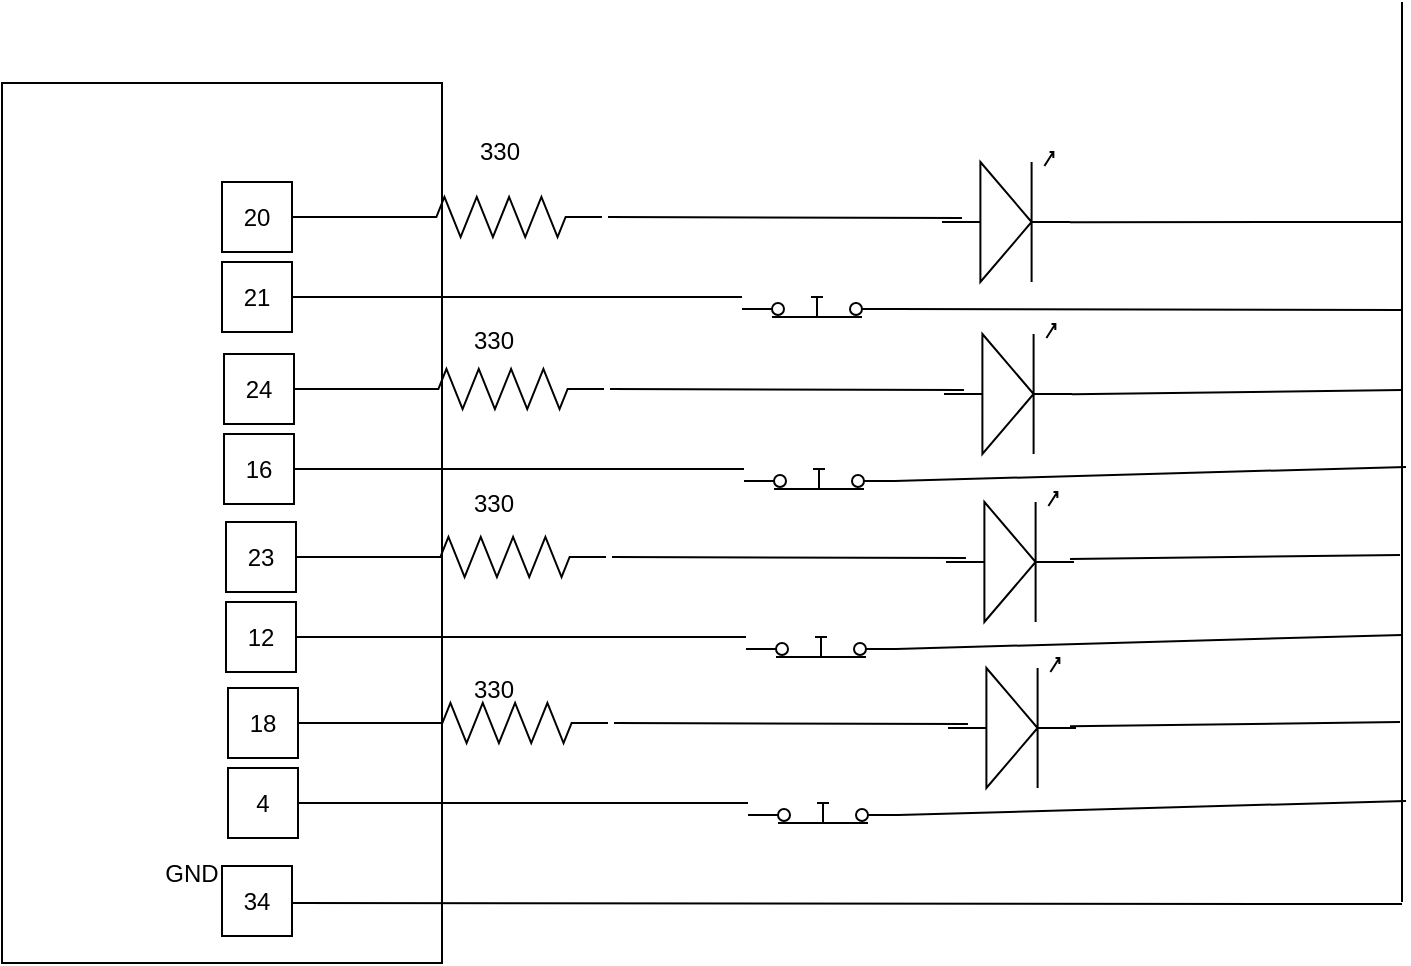 <mxfile version="20.2.8" type="github">
  <diagram id="Hdkkt40SQLAFZkWEFDYT" name="Page-1">
    <mxGraphModel dx="1422" dy="758" grid="1" gridSize="10" guides="1" tooltips="1" connect="1" arrows="1" fold="1" page="1" pageScale="1" pageWidth="850" pageHeight="1100" math="0" shadow="0">
      <root>
        <mxCell id="0" />
        <mxCell id="1" parent="0" />
        <mxCell id="4rD1JVjtBZZappZMRNDW-2" value="" style="rounded=0;whiteSpace=wrap;html=1;rotation=-90;" vertex="1" parent="1">
          <mxGeometry x="-30" y="170.5" width="440" height="220" as="geometry" />
        </mxCell>
        <mxCell id="4rD1JVjtBZZappZMRNDW-1" value="" style="shape=image;html=1;verticalAlign=top;verticalLabelPosition=bottom;labelBackgroundColor=#ffffff;imageAspect=0;aspect=fixed;image=https://cdn1.iconfinder.com/data/icons/fruit-136/64/Fruit_iconfree_Filled_Outline_raspberry-healthy-organic-food-fruit_icon-128.png" vertex="1" parent="1">
          <mxGeometry x="125" y="60" width="50" height="50" as="geometry" />
        </mxCell>
        <mxCell id="4rD1JVjtBZZappZMRNDW-12" value="34" style="whiteSpace=wrap;html=1;aspect=fixed;" vertex="1" parent="1">
          <mxGeometry x="190" y="452" width="35" height="35" as="geometry" />
        </mxCell>
        <mxCell id="4rD1JVjtBZZappZMRNDW-13" value="" style="endArrow=none;html=1;rounded=0;exitX=1;exitY=0.5;exitDx=0;exitDy=0;" edge="1" parent="1">
          <mxGeometry width="50" height="50" relative="1" as="geometry">
            <mxPoint x="225" y="470.5" as="sourcePoint" />
            <mxPoint x="780" y="471" as="targetPoint" />
          </mxGeometry>
        </mxCell>
        <mxCell id="4rD1JVjtBZZappZMRNDW-14" value="GND" style="text;html=1;strokeColor=none;fillColor=none;align=center;verticalAlign=middle;whiteSpace=wrap;rounded=0;" vertex="1" parent="1">
          <mxGeometry x="160" y="446" width="30" height="20" as="geometry" />
        </mxCell>
        <mxCell id="4rD1JVjtBZZappZMRNDW-23" value="" style="endArrow=none;html=1;rounded=0;" edge="1" parent="1">
          <mxGeometry width="50" height="50" relative="1" as="geometry">
            <mxPoint x="780" y="470" as="sourcePoint" />
            <mxPoint x="780" y="20" as="targetPoint" />
          </mxGeometry>
        </mxCell>
        <mxCell id="4rD1JVjtBZZappZMRNDW-24" value="" style="endArrow=none;html=1;rounded=0;exitX=1;exitY=0.54;exitDx=0;exitDy=0;exitPerimeter=0;" edge="1" parent="1" source="4rD1JVjtBZZappZMRNDW-21">
          <mxGeometry width="50" height="50" relative="1" as="geometry">
            <mxPoint x="630" y="152.5" as="sourcePoint" />
            <mxPoint x="780" y="130" as="targetPoint" />
          </mxGeometry>
        </mxCell>
        <mxCell id="4rD1JVjtBZZappZMRNDW-28" value="" style="endArrow=none;html=1;rounded=0;exitX=1;exitY=0.8;exitDx=0;exitDy=0;" edge="1" parent="1" source="4rD1JVjtBZZappZMRNDW-27">
          <mxGeometry width="50" height="50" relative="1" as="geometry">
            <mxPoint x="580" y="210" as="sourcePoint" />
            <mxPoint x="780" y="174" as="targetPoint" />
          </mxGeometry>
        </mxCell>
        <mxCell id="4rD1JVjtBZZappZMRNDW-29" value="24" style="whiteSpace=wrap;html=1;aspect=fixed;" vertex="1" parent="1">
          <mxGeometry x="191" y="196" width="35" height="35" as="geometry" />
        </mxCell>
        <mxCell id="4rD1JVjtBZZappZMRNDW-30" value="16" style="whiteSpace=wrap;html=1;aspect=fixed;" vertex="1" parent="1">
          <mxGeometry x="191" y="236" width="35" height="35" as="geometry" />
        </mxCell>
        <mxCell id="4rD1JVjtBZZappZMRNDW-31" value="" style="endArrow=none;html=1;rounded=0;exitX=1;exitY=0.5;exitDx=0;exitDy=0;" edge="1" parent="1" source="4rD1JVjtBZZappZMRNDW-30" target="4rD1JVjtBZZappZMRNDW-36">
          <mxGeometry width="50" height="50" relative="1" as="geometry">
            <mxPoint x="401" y="496" as="sourcePoint" />
            <mxPoint x="481" y="254" as="targetPoint" />
          </mxGeometry>
        </mxCell>
        <mxCell id="4rD1JVjtBZZappZMRNDW-32" value="" style="endArrow=none;html=1;rounded=0;exitX=1;exitY=0.5;exitDx=0;exitDy=0;entryX=0;entryY=0.5;entryDx=0;entryDy=0;entryPerimeter=0;" edge="1" parent="1" source="4rD1JVjtBZZappZMRNDW-29" target="4rD1JVjtBZZappZMRNDW-33">
          <mxGeometry width="50" height="50" relative="1" as="geometry">
            <mxPoint x="331" y="306" as="sourcePoint" />
            <mxPoint x="291" y="214" as="targetPoint" />
          </mxGeometry>
        </mxCell>
        <mxCell id="4rD1JVjtBZZappZMRNDW-33" value="" style="pointerEvents=1;verticalLabelPosition=bottom;shadow=0;dashed=0;align=center;html=1;verticalAlign=top;shape=mxgraph.electrical.resistors.resistor_2;" vertex="1" parent="1">
          <mxGeometry x="280" y="203.5" width="101" height="20" as="geometry" />
        </mxCell>
        <mxCell id="4rD1JVjtBZZappZMRNDW-34" value="" style="verticalLabelPosition=bottom;shadow=0;dashed=0;align=center;html=1;verticalAlign=top;shape=mxgraph.electrical.opto_electronics.led_1;pointerEvents=1;" vertex="1" parent="1">
          <mxGeometry x="551" y="181" width="64" height="65" as="geometry" />
        </mxCell>
        <mxCell id="4rD1JVjtBZZappZMRNDW-35" value="" style="endArrow=none;html=1;rounded=0;exitX=1;exitY=0.5;exitDx=0;exitDy=0;exitPerimeter=0;entryX=0.156;entryY=0.508;entryDx=0;entryDy=0;entryPerimeter=0;" edge="1" parent="1" target="4rD1JVjtBZZappZMRNDW-34">
          <mxGeometry width="50" height="50" relative="1" as="geometry">
            <mxPoint x="384" y="213.5" as="sourcePoint" />
            <mxPoint x="448.024" y="217.985" as="targetPoint" />
          </mxGeometry>
        </mxCell>
        <mxCell id="4rD1JVjtBZZappZMRNDW-36" value="" style="shape=mxgraph.electrical.electro-mechanical.pushbutton;aspect=fixed;elSwitchState=on;" vertex="1" parent="1">
          <mxGeometry x="451" y="243.5" width="75" height="20" as="geometry" />
        </mxCell>
        <mxCell id="4rD1JVjtBZZappZMRNDW-37" value="23" style="whiteSpace=wrap;html=1;aspect=fixed;" vertex="1" parent="1">
          <mxGeometry x="192" y="280" width="35" height="35" as="geometry" />
        </mxCell>
        <mxCell id="4rD1JVjtBZZappZMRNDW-38" value="12" style="whiteSpace=wrap;html=1;aspect=fixed;" vertex="1" parent="1">
          <mxGeometry x="192" y="320" width="35" height="35" as="geometry" />
        </mxCell>
        <mxCell id="4rD1JVjtBZZappZMRNDW-39" value="" style="endArrow=none;html=1;rounded=0;exitX=1;exitY=0.5;exitDx=0;exitDy=0;" edge="1" parent="1" source="4rD1JVjtBZZappZMRNDW-38" target="4rD1JVjtBZZappZMRNDW-44">
          <mxGeometry width="50" height="50" relative="1" as="geometry">
            <mxPoint x="402" y="580" as="sourcePoint" />
            <mxPoint x="482" y="338" as="targetPoint" />
          </mxGeometry>
        </mxCell>
        <mxCell id="4rD1JVjtBZZappZMRNDW-40" value="" style="endArrow=none;html=1;rounded=0;exitX=1;exitY=0.5;exitDx=0;exitDy=0;entryX=0;entryY=0.5;entryDx=0;entryDy=0;entryPerimeter=0;" edge="1" parent="1" source="4rD1JVjtBZZappZMRNDW-37" target="4rD1JVjtBZZappZMRNDW-41">
          <mxGeometry width="50" height="50" relative="1" as="geometry">
            <mxPoint x="332" y="390" as="sourcePoint" />
            <mxPoint x="292" y="298" as="targetPoint" />
          </mxGeometry>
        </mxCell>
        <mxCell id="4rD1JVjtBZZappZMRNDW-41" value="" style="pointerEvents=1;verticalLabelPosition=bottom;shadow=0;dashed=0;align=center;html=1;verticalAlign=top;shape=mxgraph.electrical.resistors.resistor_2;" vertex="1" parent="1">
          <mxGeometry x="281" y="287.5" width="101" height="20" as="geometry" />
        </mxCell>
        <mxCell id="4rD1JVjtBZZappZMRNDW-42" value="" style="verticalLabelPosition=bottom;shadow=0;dashed=0;align=center;html=1;verticalAlign=top;shape=mxgraph.electrical.opto_electronics.led_1;pointerEvents=1;" vertex="1" parent="1">
          <mxGeometry x="552" y="265" width="64" height="65" as="geometry" />
        </mxCell>
        <mxCell id="4rD1JVjtBZZappZMRNDW-43" value="" style="endArrow=none;html=1;rounded=0;exitX=1;exitY=0.5;exitDx=0;exitDy=0;exitPerimeter=0;entryX=0.156;entryY=0.508;entryDx=0;entryDy=0;entryPerimeter=0;" edge="1" parent="1" target="4rD1JVjtBZZappZMRNDW-42">
          <mxGeometry width="50" height="50" relative="1" as="geometry">
            <mxPoint x="385" y="297.5" as="sourcePoint" />
            <mxPoint x="449.024" y="301.985" as="targetPoint" />
          </mxGeometry>
        </mxCell>
        <mxCell id="4rD1JVjtBZZappZMRNDW-44" value="" style="shape=mxgraph.electrical.electro-mechanical.pushbutton;aspect=fixed;elSwitchState=on;" vertex="1" parent="1">
          <mxGeometry x="452" y="327.5" width="75" height="20" as="geometry" />
        </mxCell>
        <mxCell id="4rD1JVjtBZZappZMRNDW-45" value="" style="group" vertex="1" connectable="0" parent="1">
          <mxGeometry x="190" y="80" width="424" height="105" as="geometry" />
        </mxCell>
        <mxCell id="4rD1JVjtBZZappZMRNDW-15" value="20" style="whiteSpace=wrap;html=1;aspect=fixed;" vertex="1" parent="4rD1JVjtBZZappZMRNDW-45">
          <mxGeometry y="30" width="35" height="35" as="geometry" />
        </mxCell>
        <mxCell id="4rD1JVjtBZZappZMRNDW-16" value="21" style="whiteSpace=wrap;html=1;aspect=fixed;" vertex="1" parent="4rD1JVjtBZZappZMRNDW-45">
          <mxGeometry y="70" width="35" height="35" as="geometry" />
        </mxCell>
        <mxCell id="4rD1JVjtBZZappZMRNDW-17" value="" style="endArrow=none;html=1;rounded=0;exitX=1;exitY=0.5;exitDx=0;exitDy=0;" edge="1" parent="4rD1JVjtBZZappZMRNDW-45" source="4rD1JVjtBZZappZMRNDW-16" target="4rD1JVjtBZZappZMRNDW-27">
          <mxGeometry width="50" height="50" relative="1" as="geometry">
            <mxPoint x="210" y="330" as="sourcePoint" />
            <mxPoint x="290" y="88" as="targetPoint" />
          </mxGeometry>
        </mxCell>
        <mxCell id="4rD1JVjtBZZappZMRNDW-18" value="" style="endArrow=none;html=1;rounded=0;exitX=1;exitY=0.5;exitDx=0;exitDy=0;entryX=0;entryY=0.5;entryDx=0;entryDy=0;entryPerimeter=0;" edge="1" parent="4rD1JVjtBZZappZMRNDW-45" source="4rD1JVjtBZZappZMRNDW-15" target="4rD1JVjtBZZappZMRNDW-19">
          <mxGeometry width="50" height="50" relative="1" as="geometry">
            <mxPoint x="140" y="140" as="sourcePoint" />
            <mxPoint x="100" y="48" as="targetPoint" />
          </mxGeometry>
        </mxCell>
        <mxCell id="4rD1JVjtBZZappZMRNDW-19" value="" style="pointerEvents=1;verticalLabelPosition=bottom;shadow=0;dashed=0;align=center;html=1;verticalAlign=top;shape=mxgraph.electrical.resistors.resistor_2;" vertex="1" parent="4rD1JVjtBZZappZMRNDW-45">
          <mxGeometry x="89" y="37.5" width="101" height="20" as="geometry" />
        </mxCell>
        <mxCell id="4rD1JVjtBZZappZMRNDW-20" value="330" style="text;html=1;strokeColor=none;fillColor=none;align=center;verticalAlign=middle;whiteSpace=wrap;rounded=0;" vertex="1" parent="4rD1JVjtBZZappZMRNDW-45">
          <mxGeometry x="109" width="60" height="30" as="geometry" />
        </mxCell>
        <mxCell id="4rD1JVjtBZZappZMRNDW-21" value="" style="verticalLabelPosition=bottom;shadow=0;dashed=0;align=center;html=1;verticalAlign=top;shape=mxgraph.electrical.opto_electronics.led_1;pointerEvents=1;" vertex="1" parent="4rD1JVjtBZZappZMRNDW-45">
          <mxGeometry x="360" y="15" width="64" height="65" as="geometry" />
        </mxCell>
        <mxCell id="4rD1JVjtBZZappZMRNDW-26" value="" style="endArrow=none;html=1;rounded=0;exitX=1;exitY=0.5;exitDx=0;exitDy=0;exitPerimeter=0;entryX=0.156;entryY=0.508;entryDx=0;entryDy=0;entryPerimeter=0;" edge="1" parent="4rD1JVjtBZZappZMRNDW-45" target="4rD1JVjtBZZappZMRNDW-21">
          <mxGeometry width="50" height="50" relative="1" as="geometry">
            <mxPoint x="193" y="47.5" as="sourcePoint" />
            <mxPoint x="257.024" y="51.985" as="targetPoint" />
          </mxGeometry>
        </mxCell>
        <mxCell id="4rD1JVjtBZZappZMRNDW-27" value="" style="shape=mxgraph.electrical.electro-mechanical.pushbutton;aspect=fixed;elSwitchState=on;" vertex="1" parent="4rD1JVjtBZZappZMRNDW-45">
          <mxGeometry x="260" y="77.5" width="75" height="20" as="geometry" />
        </mxCell>
        <mxCell id="4rD1JVjtBZZappZMRNDW-46" value="18" style="whiteSpace=wrap;html=1;aspect=fixed;" vertex="1" parent="1">
          <mxGeometry x="193" y="363" width="35" height="35" as="geometry" />
        </mxCell>
        <mxCell id="4rD1JVjtBZZappZMRNDW-47" value="4" style="whiteSpace=wrap;html=1;aspect=fixed;" vertex="1" parent="1">
          <mxGeometry x="193" y="403" width="35" height="35" as="geometry" />
        </mxCell>
        <mxCell id="4rD1JVjtBZZappZMRNDW-48" value="" style="endArrow=none;html=1;rounded=0;exitX=1;exitY=0.5;exitDx=0;exitDy=0;" edge="1" parent="1" source="4rD1JVjtBZZappZMRNDW-47" target="4rD1JVjtBZZappZMRNDW-53">
          <mxGeometry width="50" height="50" relative="1" as="geometry">
            <mxPoint x="403" y="663" as="sourcePoint" />
            <mxPoint x="483" y="421" as="targetPoint" />
          </mxGeometry>
        </mxCell>
        <mxCell id="4rD1JVjtBZZappZMRNDW-49" value="" style="endArrow=none;html=1;rounded=0;exitX=1;exitY=0.5;exitDx=0;exitDy=0;entryX=0;entryY=0.5;entryDx=0;entryDy=0;entryPerimeter=0;" edge="1" parent="1" source="4rD1JVjtBZZappZMRNDW-46" target="4rD1JVjtBZZappZMRNDW-50">
          <mxGeometry width="50" height="50" relative="1" as="geometry">
            <mxPoint x="333" y="473" as="sourcePoint" />
            <mxPoint x="293" y="381" as="targetPoint" />
          </mxGeometry>
        </mxCell>
        <mxCell id="4rD1JVjtBZZappZMRNDW-50" value="" style="pointerEvents=1;verticalLabelPosition=bottom;shadow=0;dashed=0;align=center;html=1;verticalAlign=top;shape=mxgraph.electrical.resistors.resistor_2;" vertex="1" parent="1">
          <mxGeometry x="282" y="370.5" width="101" height="20" as="geometry" />
        </mxCell>
        <mxCell id="4rD1JVjtBZZappZMRNDW-51" value="" style="verticalLabelPosition=bottom;shadow=0;dashed=0;align=center;html=1;verticalAlign=top;shape=mxgraph.electrical.opto_electronics.led_1;pointerEvents=1;" vertex="1" parent="1">
          <mxGeometry x="553" y="348" width="64" height="65" as="geometry" />
        </mxCell>
        <mxCell id="4rD1JVjtBZZappZMRNDW-52" value="" style="endArrow=none;html=1;rounded=0;exitX=1;exitY=0.5;exitDx=0;exitDy=0;exitPerimeter=0;entryX=0.156;entryY=0.508;entryDx=0;entryDy=0;entryPerimeter=0;" edge="1" parent="1" target="4rD1JVjtBZZappZMRNDW-51">
          <mxGeometry width="50" height="50" relative="1" as="geometry">
            <mxPoint x="386" y="380.5" as="sourcePoint" />
            <mxPoint x="450.024" y="384.985" as="targetPoint" />
          </mxGeometry>
        </mxCell>
        <mxCell id="4rD1JVjtBZZappZMRNDW-53" value="" style="shape=mxgraph.electrical.electro-mechanical.pushbutton;aspect=fixed;elSwitchState=on;" vertex="1" parent="1">
          <mxGeometry x="453" y="410.5" width="75" height="20" as="geometry" />
        </mxCell>
        <mxCell id="4rD1JVjtBZZappZMRNDW-54" value="" style="endArrow=none;html=1;rounded=0;exitX=1;exitY=0.54;exitDx=0;exitDy=0;exitPerimeter=0;" edge="1" parent="1" source="4rD1JVjtBZZappZMRNDW-34">
          <mxGeometry width="50" height="50" relative="1" as="geometry">
            <mxPoint x="670" y="246" as="sourcePoint" />
            <mxPoint x="780" y="214" as="targetPoint" />
          </mxGeometry>
        </mxCell>
        <mxCell id="4rD1JVjtBZZappZMRNDW-55" value="" style="endArrow=none;html=1;rounded=0;exitX=1;exitY=0.54;exitDx=0;exitDy=0;exitPerimeter=0;" edge="1" parent="1">
          <mxGeometry width="50" height="50" relative="1" as="geometry">
            <mxPoint x="614" y="298.55" as="sourcePoint" />
            <mxPoint x="779" y="296.45" as="targetPoint" />
          </mxGeometry>
        </mxCell>
        <mxCell id="4rD1JVjtBZZappZMRNDW-56" value="" style="endArrow=none;html=1;rounded=0;exitX=1;exitY=0.54;exitDx=0;exitDy=0;exitPerimeter=0;" edge="1" parent="1">
          <mxGeometry width="50" height="50" relative="1" as="geometry">
            <mxPoint x="614" y="382.1" as="sourcePoint" />
            <mxPoint x="779" y="380" as="targetPoint" />
          </mxGeometry>
        </mxCell>
        <mxCell id="4rD1JVjtBZZappZMRNDW-57" value="" style="endArrow=none;html=1;rounded=0;exitX=1;exitY=0.8;exitDx=0;exitDy=0;" edge="1" parent="1" source="4rD1JVjtBZZappZMRNDW-36">
          <mxGeometry width="50" height="50" relative="1" as="geometry">
            <mxPoint x="617" y="254.55" as="sourcePoint" />
            <mxPoint x="782" y="252.45" as="targetPoint" />
          </mxGeometry>
        </mxCell>
        <mxCell id="4rD1JVjtBZZappZMRNDW-58" value="" style="endArrow=none;html=1;rounded=0;exitX=1;exitY=0.8;exitDx=0;exitDy=0;" edge="1" parent="1" source="4rD1JVjtBZZappZMRNDW-44">
          <mxGeometry width="50" height="50" relative="1" as="geometry">
            <mxPoint x="615" y="338.55" as="sourcePoint" />
            <mxPoint x="780" y="336.45" as="targetPoint" />
          </mxGeometry>
        </mxCell>
        <mxCell id="4rD1JVjtBZZappZMRNDW-59" value="" style="endArrow=none;html=1;rounded=0;exitX=1;exitY=0.8;exitDx=0;exitDy=0;" edge="1" parent="1" source="4rD1JVjtBZZappZMRNDW-53">
          <mxGeometry width="50" height="50" relative="1" as="geometry">
            <mxPoint x="617" y="421.55" as="sourcePoint" />
            <mxPoint x="782" y="419.45" as="targetPoint" />
          </mxGeometry>
        </mxCell>
        <mxCell id="4rD1JVjtBZZappZMRNDW-70" value="330" style="text;strokeColor=none;fillColor=none;align=left;verticalAlign=middle;spacingLeft=4;spacingRight=4;overflow=hidden;points=[[0,0.5],[1,0.5]];portConstraint=eastwest;rotatable=0;" vertex="1" parent="1">
          <mxGeometry x="310" y="173.5" width="80" height="30" as="geometry" />
        </mxCell>
        <mxCell id="4rD1JVjtBZZappZMRNDW-71" value="330" style="text;strokeColor=none;fillColor=none;align=left;verticalAlign=middle;spacingLeft=4;spacingRight=4;overflow=hidden;points=[[0,0.5],[1,0.5]];portConstraint=eastwest;rotatable=0;" vertex="1" parent="1">
          <mxGeometry x="310" y="255" width="80" height="30" as="geometry" />
        </mxCell>
        <mxCell id="4rD1JVjtBZZappZMRNDW-72" value="330" style="text;strokeColor=none;fillColor=none;align=left;verticalAlign=middle;spacingLeft=4;spacingRight=4;overflow=hidden;points=[[0,0.5],[1,0.5]];portConstraint=eastwest;rotatable=0;" vertex="1" parent="1">
          <mxGeometry x="310" y="348" width="80" height="30" as="geometry" />
        </mxCell>
      </root>
    </mxGraphModel>
  </diagram>
</mxfile>
